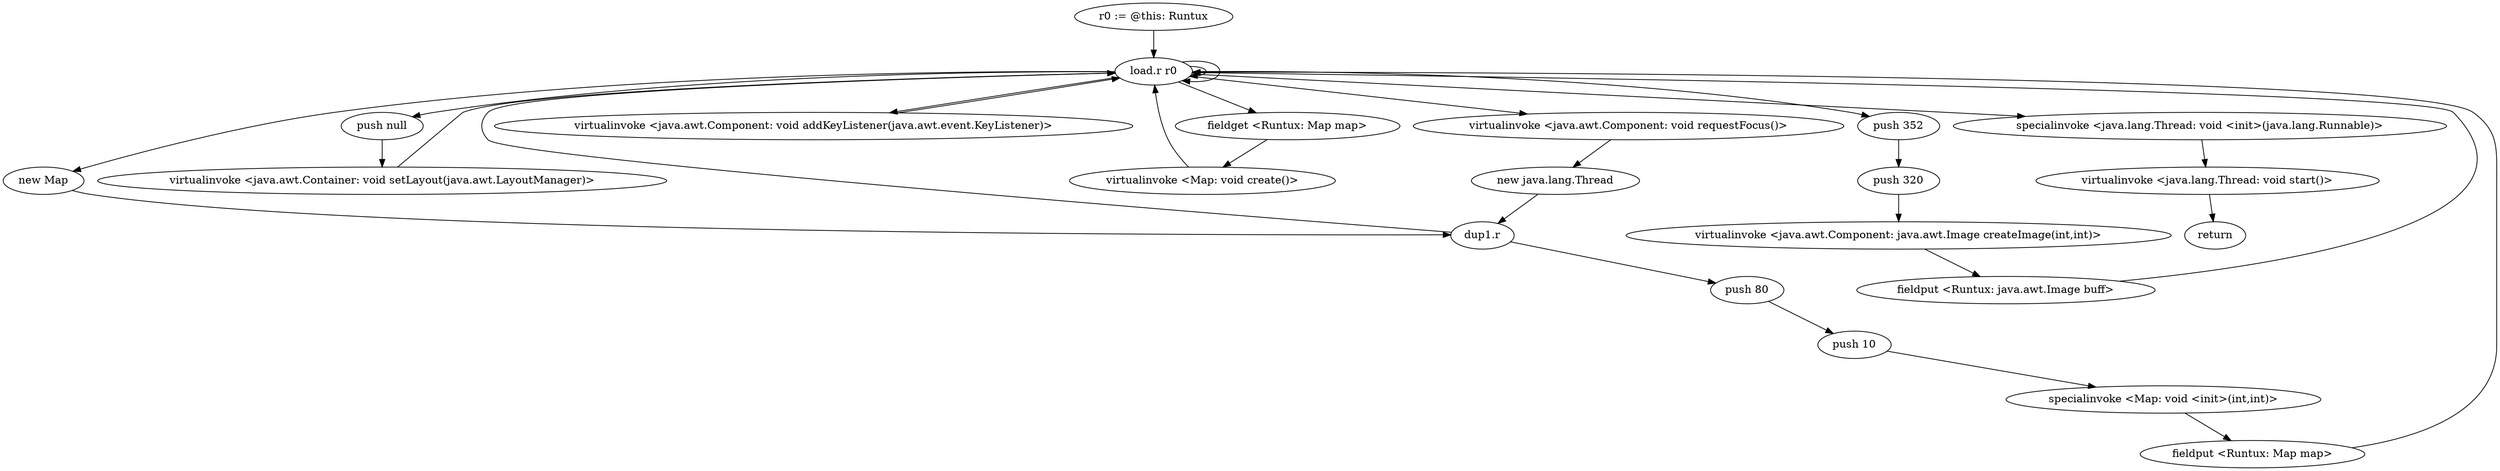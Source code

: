digraph "" {
    "r0 := @this: Runtux"
    "load.r r0"
    "r0 := @this: Runtux"->"load.r r0";
    "push null"
    "load.r r0"->"push null";
    "virtualinvoke <java.awt.Container: void setLayout(java.awt.LayoutManager)>"
    "push null"->"virtualinvoke <java.awt.Container: void setLayout(java.awt.LayoutManager)>";
    "virtualinvoke <java.awt.Container: void setLayout(java.awt.LayoutManager)>"->"load.r r0";
    "new Map"
    "load.r r0"->"new Map";
    "dup1.r"
    "new Map"->"dup1.r";
    "push 80"
    "dup1.r"->"push 80";
    "push 10"
    "push 80"->"push 10";
    "specialinvoke <Map: void <init>(int,int)>"
    "push 10"->"specialinvoke <Map: void <init>(int,int)>";
    "fieldput <Runtux: Map map>"
    "specialinvoke <Map: void <init>(int,int)>"->"fieldput <Runtux: Map map>";
    "fieldput <Runtux: Map map>"->"load.r r0";
    "fieldget <Runtux: Map map>"
    "load.r r0"->"fieldget <Runtux: Map map>";
    "virtualinvoke <Map: void create()>"
    "fieldget <Runtux: Map map>"->"virtualinvoke <Map: void create()>";
    "virtualinvoke <Map: void create()>"->"load.r r0";
    "load.r r0"->"load.r r0";
    "push 352"
    "load.r r0"->"push 352";
    "push 320"
    "push 352"->"push 320";
    "virtualinvoke <java.awt.Component: java.awt.Image createImage(int,int)>"
    "push 320"->"virtualinvoke <java.awt.Component: java.awt.Image createImage(int,int)>";
    "fieldput <Runtux: java.awt.Image buff>"
    "virtualinvoke <java.awt.Component: java.awt.Image createImage(int,int)>"->"fieldput <Runtux: java.awt.Image buff>";
    "fieldput <Runtux: java.awt.Image buff>"->"load.r r0";
    "load.r r0"->"load.r r0";
    "virtualinvoke <java.awt.Component: void addKeyListener(java.awt.event.KeyListener)>"
    "load.r r0"->"virtualinvoke <java.awt.Component: void addKeyListener(java.awt.event.KeyListener)>";
    "virtualinvoke <java.awt.Component: void addKeyListener(java.awt.event.KeyListener)>"->"load.r r0";
    "virtualinvoke <java.awt.Component: void requestFocus()>"
    "load.r r0"->"virtualinvoke <java.awt.Component: void requestFocus()>";
    "new java.lang.Thread"
    "virtualinvoke <java.awt.Component: void requestFocus()>"->"new java.lang.Thread";
    "new java.lang.Thread"->"dup1.r";
    "dup1.r"->"load.r r0";
    "specialinvoke <java.lang.Thread: void <init>(java.lang.Runnable)>"
    "load.r r0"->"specialinvoke <java.lang.Thread: void <init>(java.lang.Runnable)>";
    "virtualinvoke <java.lang.Thread: void start()>"
    "specialinvoke <java.lang.Thread: void <init>(java.lang.Runnable)>"->"virtualinvoke <java.lang.Thread: void start()>";
    "return"
    "virtualinvoke <java.lang.Thread: void start()>"->"return";
}

